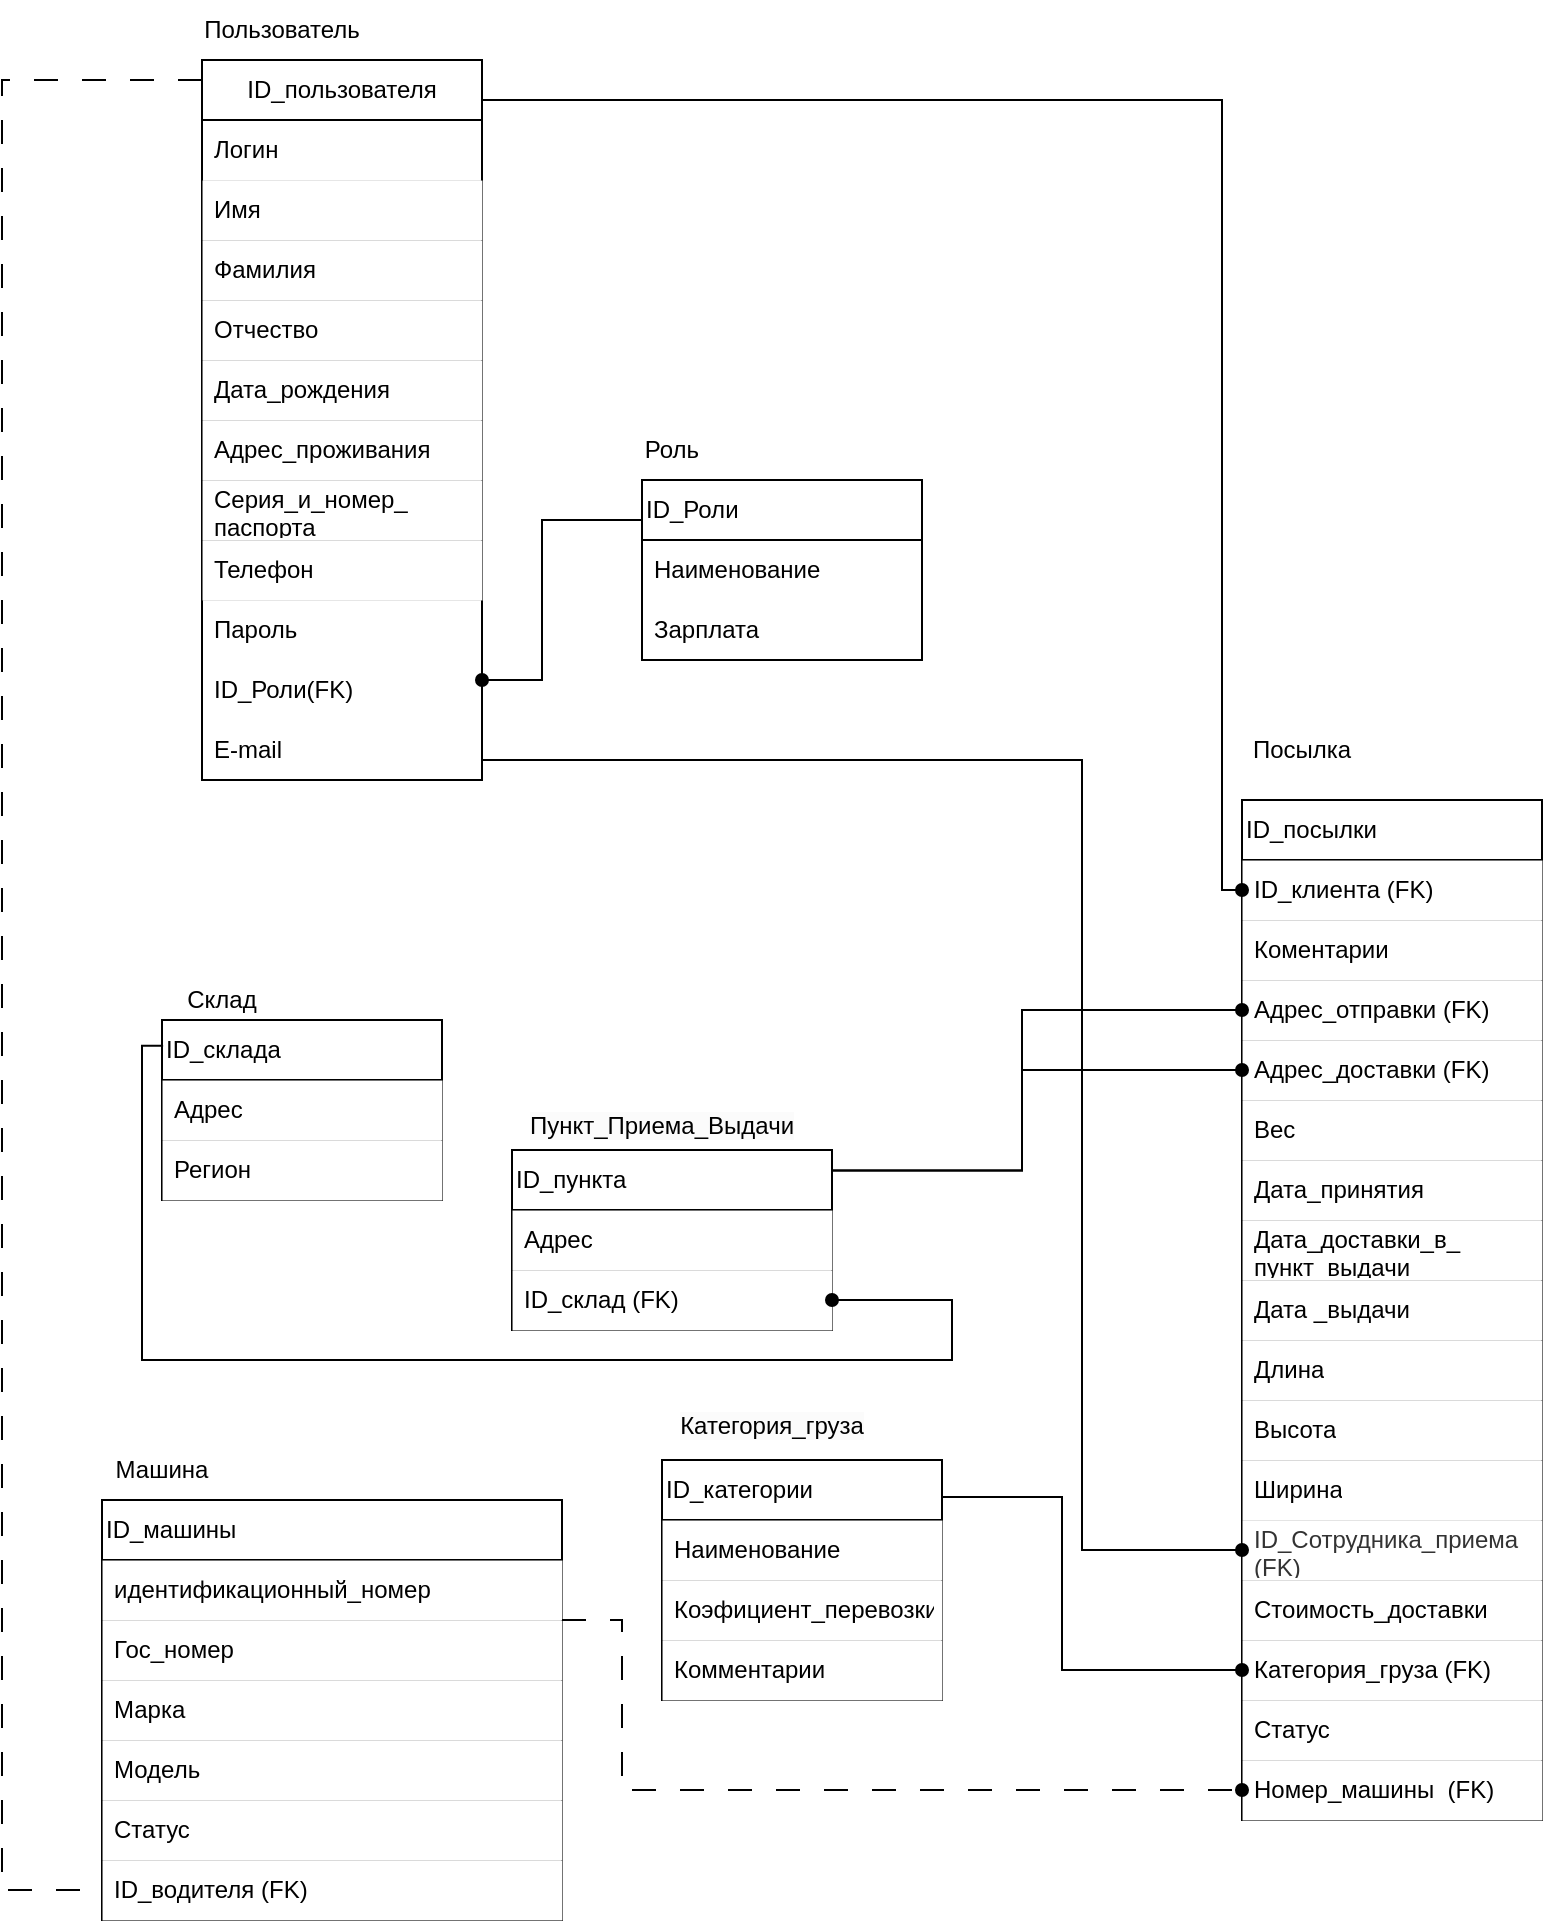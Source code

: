 <mxfile version="22.1.2" type="device">
  <diagram name="Page-1" id="1622d65d-c77d-c4b6-e0e7-3c11208c8684">
    <mxGraphModel dx="4543" dy="614" grid="1" gridSize="10" guides="1" tooltips="1" connect="1" arrows="1" fold="1" page="1" pageScale="1.5" pageWidth="1169" pageHeight="826" background="none" math="0" shadow="0">
      <root>
        <mxCell id="0" style=";html=1;" />
        <mxCell id="1" style=";html=1;" parent="0" />
        <mxCell id="Eu1M2zoBScbn03_4-hmj-35" value="ID_склада" style="swimlane;fontStyle=0;childLayout=stackLayout;horizontal=1;startSize=30;horizontalStack=0;resizeParent=1;resizeParentMax=0;resizeLast=0;collapsible=1;marginBottom=0;whiteSpace=wrap;html=1;fillColor=#FFFFFF;strokeColor=#000000;align=left;" parent="1" vertex="1">
          <mxGeometry x="-1760" y="990" width="140" height="90" as="geometry" />
        </mxCell>
        <mxCell id="Eu1M2zoBScbn03_4-hmj-38" value="Адрес" style="text;strokeColor=#000000;fillColor=#FFFFFF;align=left;verticalAlign=middle;spacingLeft=4;spacingRight=4;overflow=hidden;points=[[0,0.5],[1,0.5]];portConstraint=eastwest;rotatable=0;whiteSpace=wrap;html=1;strokeWidth=0;" parent="Eu1M2zoBScbn03_4-hmj-35" vertex="1">
          <mxGeometry y="30" width="140" height="30" as="geometry" />
        </mxCell>
        <mxCell id="Eu1M2zoBScbn03_4-hmj-39" value="Регион" style="text;strokeColor=#000000;fillColor=#FFFFFF;align=left;verticalAlign=middle;spacingLeft=4;spacingRight=4;overflow=hidden;points=[[0,0.5],[1,0.5]];portConstraint=eastwest;rotatable=0;whiteSpace=wrap;html=1;strokeWidth=0;" parent="Eu1M2zoBScbn03_4-hmj-35" vertex="1">
          <mxGeometry y="60" width="140" height="30" as="geometry" />
        </mxCell>
        <mxCell id="Eu1M2zoBScbn03_4-hmj-50" value="ID_посылки" style="swimlane;fontStyle=0;childLayout=stackLayout;horizontal=1;startSize=30;horizontalStack=0;resizeParent=1;resizeParentMax=0;resizeLast=0;collapsible=1;marginBottom=0;whiteSpace=wrap;html=1;strokeColor=#000000;fillColor=#FFFFFF;align=left;" parent="1" vertex="1">
          <mxGeometry x="-1220" y="880" width="150" height="510" as="geometry" />
        </mxCell>
        <mxCell id="FLAhKoKQUAUX5HgObH9c-53" value="ID_клиента (FK)" style="text;strokeColor=#000000;fillColor=#FFFFFF;align=left;verticalAlign=middle;spacingLeft=4;spacingRight=4;overflow=hidden;points=[[0,0.5],[1,0.5]];portConstraint=eastwest;rotatable=0;whiteSpace=wrap;html=1;strokeWidth=0;" parent="Eu1M2zoBScbn03_4-hmj-50" vertex="1">
          <mxGeometry y="30" width="150" height="30" as="geometry" />
        </mxCell>
        <mxCell id="t4Bcd6tfZgfPRKd6eN_C-69" value="Коментарии" style="text;strokeColor=#000000;fillColor=#FFFFFF;align=left;verticalAlign=middle;spacingLeft=4;spacingRight=4;overflow=hidden;points=[[0,0.5],[1,0.5]];portConstraint=eastwest;rotatable=0;whiteSpace=wrap;html=1;strokeWidth=0;" parent="Eu1M2zoBScbn03_4-hmj-50" vertex="1">
          <mxGeometry y="60" width="150" height="30" as="geometry" />
        </mxCell>
        <mxCell id="Eu1M2zoBScbn03_4-hmj-52" value="Адрес_отправки (FK)" style="text;strokeColor=#000000;fillColor=#FFFFFF;align=left;verticalAlign=middle;spacingLeft=4;spacingRight=4;overflow=hidden;points=[[0,0.5],[1,0.5]];portConstraint=eastwest;rotatable=0;whiteSpace=wrap;html=1;strokeWidth=0;" parent="Eu1M2zoBScbn03_4-hmj-50" vertex="1">
          <mxGeometry y="90" width="150" height="30" as="geometry" />
        </mxCell>
        <mxCell id="Eu1M2zoBScbn03_4-hmj-53" value="Адрес_доставки (FK)" style="text;strokeColor=#000000;fillColor=#FFFFFF;align=left;verticalAlign=middle;spacingLeft=4;spacingRight=4;overflow=hidden;points=[[0,0.5],[1,0.5]];portConstraint=eastwest;rotatable=0;whiteSpace=wrap;html=1;strokeWidth=0;" parent="Eu1M2zoBScbn03_4-hmj-50" vertex="1">
          <mxGeometry y="120" width="150" height="30" as="geometry" />
        </mxCell>
        <mxCell id="t4Bcd6tfZgfPRKd6eN_C-20" value="Вес" style="text;strokeColor=#000000;fillColor=#FFFFFF;align=left;verticalAlign=middle;spacingLeft=4;spacingRight=4;overflow=hidden;points=[[0,0.5],[1,0.5]];portConstraint=eastwest;rotatable=0;whiteSpace=wrap;html=1;strokeWidth=0;" parent="Eu1M2zoBScbn03_4-hmj-50" vertex="1">
          <mxGeometry y="150" width="150" height="30" as="geometry" />
        </mxCell>
        <mxCell id="t4Bcd6tfZgfPRKd6eN_C-71" value="Дата_принятия" style="text;strokeColor=#000000;fillColor=#FFFFFF;align=left;verticalAlign=middle;spacingLeft=4;spacingRight=4;overflow=hidden;points=[[0,0.5],[1,0.5]];portConstraint=eastwest;rotatable=0;whiteSpace=wrap;html=1;strokeWidth=0;" parent="Eu1M2zoBScbn03_4-hmj-50" vertex="1">
          <mxGeometry y="180" width="150" height="30" as="geometry" />
        </mxCell>
        <mxCell id="t4Bcd6tfZgfPRKd6eN_C-70" value="Дата_доставки_в_ пункт_выдачи" style="text;strokeColor=#000000;fillColor=#FFFFFF;align=left;verticalAlign=middle;spacingLeft=4;spacingRight=4;overflow=hidden;points=[[0,0.5],[1,0.5]];portConstraint=eastwest;rotatable=0;whiteSpace=wrap;html=1;strokeWidth=0;" parent="Eu1M2zoBScbn03_4-hmj-50" vertex="1">
          <mxGeometry y="210" width="150" height="30" as="geometry" />
        </mxCell>
        <mxCell id="t4Bcd6tfZgfPRKd6eN_C-72" value="Дата _выдачи" style="text;strokeColor=#000000;fillColor=#FFFFFF;align=left;verticalAlign=middle;spacingLeft=4;spacingRight=4;overflow=hidden;points=[[0,0.5],[1,0.5]];portConstraint=eastwest;rotatable=0;whiteSpace=wrap;html=1;strokeWidth=0;" parent="Eu1M2zoBScbn03_4-hmj-50" vertex="1">
          <mxGeometry y="240" width="150" height="30" as="geometry" />
        </mxCell>
        <mxCell id="yL7SP993S7LllATIM7Ul-29" value="Длина" style="text;strokeColor=#000000;fillColor=#FFFFFF;align=left;verticalAlign=middle;spacingLeft=4;spacingRight=4;overflow=hidden;points=[[0,0.5],[1,0.5]];portConstraint=eastwest;rotatable=0;whiteSpace=wrap;html=1;strokeWidth=0;" parent="Eu1M2zoBScbn03_4-hmj-50" vertex="1">
          <mxGeometry y="270" width="150" height="30" as="geometry" />
        </mxCell>
        <mxCell id="yL7SP993S7LllATIM7Ul-31" value="Высота" style="text;strokeColor=#000000;fillColor=#FFFFFF;align=left;verticalAlign=middle;spacingLeft=4;spacingRight=4;overflow=hidden;points=[[0,0.5],[1,0.5]];portConstraint=eastwest;rotatable=0;whiteSpace=wrap;html=1;strokeWidth=0;" parent="Eu1M2zoBScbn03_4-hmj-50" vertex="1">
          <mxGeometry y="300" width="150" height="30" as="geometry" />
        </mxCell>
        <mxCell id="yL7SP993S7LllATIM7Ul-30" value="Ширина" style="text;strokeColor=#000000;fillColor=#FFFFFF;align=left;verticalAlign=middle;spacingLeft=4;spacingRight=4;overflow=hidden;points=[[0,0.5],[1,0.5]];portConstraint=eastwest;rotatable=0;whiteSpace=wrap;html=1;strokeWidth=0;" parent="Eu1M2zoBScbn03_4-hmj-50" vertex="1">
          <mxGeometry y="330" width="150" height="30" as="geometry" />
        </mxCell>
        <mxCell id="t4Bcd6tfZgfPRKd6eN_C-22" value="ID_Сотрудника_приема&amp;nbsp; (FK)" style="text;align=left;verticalAlign=middle;spacingLeft=4;spacingRight=4;overflow=hidden;points=[[0,0.5],[1,0.5]];portConstraint=eastwest;rotatable=0;whiteSpace=wrap;html=1;strokeWidth=0;fillColor=#FFFFFF;fontColor=#333333;strokeColor=#666666;" parent="Eu1M2zoBScbn03_4-hmj-50" vertex="1">
          <mxGeometry y="360" width="150" height="30" as="geometry" />
        </mxCell>
        <mxCell id="t4Bcd6tfZgfPRKd6eN_C-40" value="Стоимость_доставки" style="text;strokeColor=#000000;fillColor=#FFFFFF;align=left;verticalAlign=middle;spacingLeft=4;spacingRight=4;overflow=hidden;points=[[0,0.5],[1,0.5]];portConstraint=eastwest;rotatable=0;whiteSpace=wrap;html=1;strokeWidth=0;" parent="Eu1M2zoBScbn03_4-hmj-50" vertex="1">
          <mxGeometry y="390" width="150" height="30" as="geometry" />
        </mxCell>
        <mxCell id="t4Bcd6tfZgfPRKd6eN_C-30" value="Категория_груза&amp;nbsp;(FK)" style="text;strokeColor=#000000;fillColor=#FFFFFF;align=left;verticalAlign=middle;spacingLeft=4;spacingRight=4;overflow=hidden;points=[[0,0.5],[1,0.5]];portConstraint=eastwest;rotatable=0;whiteSpace=wrap;html=1;strokeWidth=0;" parent="Eu1M2zoBScbn03_4-hmj-50" vertex="1">
          <mxGeometry y="420" width="150" height="30" as="geometry" />
        </mxCell>
        <mxCell id="NzJXjtakqf-2gL6-LND--30" value="Статус" style="text;strokeColor=#000000;fillColor=#FFFFFF;align=left;verticalAlign=middle;spacingLeft=4;spacingRight=4;overflow=hidden;points=[[0,0.5],[1,0.5]];portConstraint=eastwest;rotatable=0;whiteSpace=wrap;html=1;strokeWidth=0;" parent="Eu1M2zoBScbn03_4-hmj-50" vertex="1">
          <mxGeometry y="450" width="150" height="30" as="geometry" />
        </mxCell>
        <mxCell id="FLAhKoKQUAUX5HgObH9c-10" value="Номер_машины&amp;nbsp;&amp;nbsp;(FK)" style="text;strokeColor=#000000;fillColor=#FFFFFF;align=left;verticalAlign=middle;spacingLeft=4;spacingRight=4;overflow=hidden;points=[[0,0.5],[1,0.5]];portConstraint=eastwest;rotatable=0;whiteSpace=wrap;html=1;strokeWidth=0;" parent="Eu1M2zoBScbn03_4-hmj-50" vertex="1">
          <mxGeometry y="480" width="150" height="30" as="geometry" />
        </mxCell>
        <mxCell id="Eu1M2zoBScbn03_4-hmj-57" value="ID_пункта" style="swimlane;fontStyle=0;childLayout=stackLayout;horizontal=1;startSize=30;horizontalStack=0;resizeParent=1;resizeParentMax=0;resizeLast=0;collapsible=1;marginBottom=0;whiteSpace=wrap;html=1;fillColor=#FFFFFF;strokeColor=#000000;align=left;" parent="1" vertex="1">
          <mxGeometry x="-1585" y="1055" width="160" height="90" as="geometry" />
        </mxCell>
        <mxCell id="Eu1M2zoBScbn03_4-hmj-59" value="Адрес" style="text;strokeColor=#000000;fillColor=#FFFFFF;align=left;verticalAlign=middle;spacingLeft=4;spacingRight=4;overflow=hidden;points=[[0,0.5],[1,0.5]];portConstraint=eastwest;rotatable=0;whiteSpace=wrap;html=1;strokeWidth=0;" parent="Eu1M2zoBScbn03_4-hmj-57" vertex="1">
          <mxGeometry y="30" width="160" height="30" as="geometry" />
        </mxCell>
        <mxCell id="Eu1M2zoBScbn03_4-hmj-63" value="ID_склад (FK)" style="text;strokeColor=#000000;fillColor=#FFFFFF;align=left;verticalAlign=middle;spacingLeft=4;spacingRight=4;overflow=hidden;points=[[0,0.5],[1,0.5]];portConstraint=eastwest;rotatable=0;whiteSpace=wrap;html=1;strokeWidth=0;" parent="Eu1M2zoBScbn03_4-hmj-57" vertex="1">
          <mxGeometry y="60" width="160" height="30" as="geometry" />
        </mxCell>
        <mxCell id="t4Bcd6tfZgfPRKd6eN_C-1" value="ID_машины" style="swimlane;fontStyle=0;childLayout=stackLayout;horizontal=1;startSize=30;horizontalStack=0;resizeParent=1;resizeParentMax=0;resizeLast=0;collapsible=1;marginBottom=0;whiteSpace=wrap;html=1;fillColor=#FFFFFF;strokeColor=#000000;align=left;" parent="1" vertex="1">
          <mxGeometry x="-1790" y="1230" width="230" height="210" as="geometry" />
        </mxCell>
        <mxCell id="k3BUzMMqeD0pSyvmO5f_-1" value="идентификационный_номер" style="text;strokeColor=#000000;fillColor=#FFFFFF;align=left;verticalAlign=middle;spacingLeft=4;spacingRight=4;overflow=hidden;points=[[0,0.5],[1,0.5]];portConstraint=eastwest;rotatable=0;whiteSpace=wrap;html=1;strokeWidth=0;" parent="t4Bcd6tfZgfPRKd6eN_C-1" vertex="1">
          <mxGeometry y="30" width="230" height="30" as="geometry" />
        </mxCell>
        <mxCell id="t4Bcd6tfZgfPRKd6eN_C-2" value="Гос_номер" style="text;strokeColor=#000000;fillColor=#FFFFFF;align=left;verticalAlign=middle;spacingLeft=4;spacingRight=4;overflow=hidden;points=[[0,0.5],[1,0.5]];portConstraint=eastwest;rotatable=0;whiteSpace=wrap;html=1;strokeWidth=0;" parent="t4Bcd6tfZgfPRKd6eN_C-1" vertex="1">
          <mxGeometry y="60" width="230" height="30" as="geometry" />
        </mxCell>
        <mxCell id="t4Bcd6tfZgfPRKd6eN_C-3" value="Марка" style="text;strokeColor=#000000;fillColor=#FFFFFF;align=left;verticalAlign=middle;spacingLeft=4;spacingRight=4;overflow=hidden;points=[[0,0.5],[1,0.5]];portConstraint=eastwest;rotatable=0;whiteSpace=wrap;html=1;strokeWidth=0;" parent="t4Bcd6tfZgfPRKd6eN_C-1" vertex="1">
          <mxGeometry y="90" width="230" height="30" as="geometry" />
        </mxCell>
        <mxCell id="t4Bcd6tfZgfPRKd6eN_C-4" value="Модель" style="text;strokeColor=#000000;fillColor=#FFFFFF;align=left;verticalAlign=middle;spacingLeft=4;spacingRight=4;overflow=hidden;points=[[0,0.5],[1,0.5]];portConstraint=eastwest;rotatable=0;whiteSpace=wrap;html=1;strokeWidth=0;" parent="t4Bcd6tfZgfPRKd6eN_C-1" vertex="1">
          <mxGeometry y="120" width="230" height="30" as="geometry" />
        </mxCell>
        <mxCell id="NzJXjtakqf-2gL6-LND--17" value="Статус" style="text;strokeColor=#000000;fillColor=#FFFFFF;align=left;verticalAlign=middle;spacingLeft=4;spacingRight=4;overflow=hidden;points=[[0,0.5],[1,0.5]];portConstraint=eastwest;rotatable=0;whiteSpace=wrap;html=1;strokeWidth=0;" parent="t4Bcd6tfZgfPRKd6eN_C-1" vertex="1">
          <mxGeometry y="150" width="230" height="30" as="geometry" />
        </mxCell>
        <mxCell id="t4Bcd6tfZgfPRKd6eN_C-66" value="ID_водителя (FK)" style="text;strokeColor=#000000;fillColor=#FFFFFF;align=left;verticalAlign=middle;spacingLeft=4;spacingRight=4;overflow=hidden;points=[[0,0.5],[1,0.5]];portConstraint=eastwest;rotatable=0;whiteSpace=wrap;html=1;strokeWidth=0;" parent="t4Bcd6tfZgfPRKd6eN_C-1" vertex="1">
          <mxGeometry y="180" width="230" height="30" as="geometry" />
        </mxCell>
        <mxCell id="t4Bcd6tfZgfPRKd6eN_C-32" value="ID_категории" style="swimlane;fontStyle=0;childLayout=stackLayout;horizontal=1;startSize=30;horizontalStack=0;resizeParent=1;resizeParentMax=0;resizeLast=0;collapsible=1;marginBottom=0;whiteSpace=wrap;html=1;fillColor=#FFFFFF;strokeColor=#000000;align=left;" parent="1" vertex="1">
          <mxGeometry x="-1510" y="1210" width="140" height="120" as="geometry" />
        </mxCell>
        <mxCell id="t4Bcd6tfZgfPRKd6eN_C-33" value="Наименование" style="text;strokeColor=#000000;fillColor=#FFFFFF;align=left;verticalAlign=middle;spacingLeft=4;spacingRight=4;overflow=hidden;points=[[0,0.5],[1,0.5]];portConstraint=eastwest;rotatable=0;whiteSpace=wrap;html=1;strokeWidth=0;" parent="t4Bcd6tfZgfPRKd6eN_C-32" vertex="1">
          <mxGeometry y="30" width="140" height="30" as="geometry" />
        </mxCell>
        <mxCell id="t4Bcd6tfZgfPRKd6eN_C-34" value="Коэфициент_перевозки" style="text;strokeColor=#000000;fillColor=#FFFFFF;align=left;verticalAlign=middle;spacingLeft=4;spacingRight=4;overflow=hidden;points=[[0,0.5],[1,0.5]];portConstraint=eastwest;rotatable=0;whiteSpace=wrap;html=1;strokeWidth=0;" parent="t4Bcd6tfZgfPRKd6eN_C-32" vertex="1">
          <mxGeometry y="60" width="140" height="30" as="geometry" />
        </mxCell>
        <mxCell id="t4Bcd6tfZgfPRKd6eN_C-35" value="Комментарии" style="text;strokeColor=#000000;fillColor=#FFFFFF;align=left;verticalAlign=middle;spacingLeft=4;spacingRight=4;overflow=hidden;points=[[0,0.5],[1,0.5]];portConstraint=eastwest;rotatable=0;whiteSpace=wrap;html=1;strokeWidth=0;" parent="t4Bcd6tfZgfPRKd6eN_C-32" vertex="1">
          <mxGeometry y="90" width="140" height="30" as="geometry" />
        </mxCell>
        <mxCell id="NzJXjtakqf-2gL6-LND--32" value="" style="edgeStyle=orthogonalEdgeStyle;fontSize=12;html=1;endArrow=oval;startArrow=none;rounded=0;startFill=0;align=left;endFill=1;entryX=0;entryY=0.5;entryDx=0;entryDy=0;fontStyle=1" parent="1" source="yL7SP993S7LllATIM7Ul-16" target="FLAhKoKQUAUX5HgObH9c-53" edge="1">
          <mxGeometry width="100" height="100" relative="1" as="geometry">
            <mxPoint x="-1395" y="675.6" as="sourcePoint" />
            <mxPoint x="-1510" y="705" as="targetPoint" />
            <Array as="points">
              <mxPoint x="-1230" y="530" />
              <mxPoint x="-1230" y="925" />
            </Array>
          </mxGeometry>
        </mxCell>
        <mxCell id="NzJXjtakqf-2gL6-LND--33" value="" style="edgeStyle=orthogonalEdgeStyle;fontSize=12;html=1;endArrow=oval;startArrow=none;rounded=0;exitX=1.001;exitY=0.154;exitDx=0;exitDy=0;align=left;startFill=0;endFill=1;exitPerimeter=0;" parent="1" source="t4Bcd6tfZgfPRKd6eN_C-32" target="t4Bcd6tfZgfPRKd6eN_C-30" edge="1">
          <mxGeometry width="100" height="100" relative="1" as="geometry">
            <mxPoint x="-1490" y="1295" as="sourcePoint" />
            <mxPoint x="-1190" y="1010" as="targetPoint" />
            <Array as="points">
              <mxPoint x="-1310" y="1229" />
              <mxPoint x="-1310" y="1315" />
            </Array>
          </mxGeometry>
        </mxCell>
        <mxCell id="NzJXjtakqf-2gL6-LND--46" value="" style="edgeStyle=orthogonalEdgeStyle;fontSize=12;html=1;endArrow=oval;startArrow=none;rounded=0;align=left;startFill=0;endFill=1;exitX=1;exitY=0.114;exitDx=0;exitDy=0;exitPerimeter=0;" parent="1" source="Eu1M2zoBScbn03_4-hmj-57" target="Eu1M2zoBScbn03_4-hmj-52" edge="1">
          <mxGeometry width="100" height="100" relative="1" as="geometry">
            <mxPoint x="-1760" y="910" as="sourcePoint" />
            <mxPoint x="-1660" y="810" as="targetPoint" />
            <Array as="points">
              <mxPoint x="-1330" y="1065" />
              <mxPoint x="-1330" y="985" />
            </Array>
          </mxGeometry>
        </mxCell>
        <mxCell id="NzJXjtakqf-2gL6-LND--47" value="" style="edgeStyle=orthogonalEdgeStyle;fontSize=12;html=1;endArrow=oval;startArrow=none;rounded=0;entryX=0;entryY=0.5;entryDx=0;entryDy=0;exitX=1;exitY=0.114;exitDx=0;exitDy=0;align=left;startFill=0;endFill=1;exitPerimeter=0;" parent="1" source="Eu1M2zoBScbn03_4-hmj-57" target="Eu1M2zoBScbn03_4-hmj-53" edge="1">
          <mxGeometry width="100" height="100" relative="1" as="geometry">
            <mxPoint x="-2090" y="635" as="sourcePoint" />
            <mxPoint x="-1390" y="605" as="targetPoint" />
            <Array as="points">
              <mxPoint x="-1330" y="1065" />
              <mxPoint x="-1330" y="1015" />
            </Array>
          </mxGeometry>
        </mxCell>
        <mxCell id="NzJXjtakqf-2gL6-LND--49" value="" style="edgeStyle=orthogonalEdgeStyle;fontSize=12;html=1;endArrow=oval;startArrow=none;rounded=0;entryX=1;entryY=0.5;entryDx=0;entryDy=0;align=left;startFill=0;endFill=1;exitX=0.004;exitY=0.143;exitDx=0;exitDy=0;exitPerimeter=0;" parent="1" source="Eu1M2zoBScbn03_4-hmj-35" target="Eu1M2zoBScbn03_4-hmj-63" edge="1">
          <mxGeometry width="100" height="100" relative="1" as="geometry">
            <mxPoint x="-1580" y="1100" as="sourcePoint" />
            <mxPoint x="-1660" y="930" as="targetPoint" />
            <Array as="points">
              <mxPoint x="-1770" y="1003" />
              <mxPoint x="-1770" y="1160" />
              <mxPoint x="-1365" y="1160" />
              <mxPoint x="-1365" y="1130" />
            </Array>
          </mxGeometry>
        </mxCell>
        <mxCell id="NzJXjtakqf-2gL6-LND--61" value="" style="edgeStyle=orthogonalEdgeStyle;fontSize=12;html=1;endArrow=none;startArrow=none;rounded=0;align=left;startFill=0;endFill=0;dashed=1;dashPattern=12 12;" parent="1" source="yL7SP993S7LllATIM7Ul-16" target="t4Bcd6tfZgfPRKd6eN_C-66" edge="1">
          <mxGeometry width="100" height="100" relative="1" as="geometry">
            <mxPoint x="-2010.7" y="882.1" as="sourcePoint" />
            <mxPoint x="-1900" y="1270" as="targetPoint" />
            <Array as="points">
              <mxPoint x="-1840" y="520" />
              <mxPoint x="-1840" y="1425" />
            </Array>
          </mxGeometry>
        </mxCell>
        <mxCell id="FLAhKoKQUAUX5HgObH9c-12" value="Посылка" style="text;html=1;strokeColor=none;fillColor=none;align=center;verticalAlign=middle;whiteSpace=wrap;rounded=0;" parent="1" vertex="1">
          <mxGeometry x="-1220" y="840" width="60" height="30" as="geometry" />
        </mxCell>
        <mxCell id="FLAhKoKQUAUX5HgObH9c-13" value="Склад" style="text;html=1;strokeColor=none;fillColor=none;align=center;verticalAlign=middle;whiteSpace=wrap;rounded=0;" parent="1" vertex="1">
          <mxGeometry x="-1760" y="970" width="60" height="20" as="geometry" />
        </mxCell>
        <mxCell id="FLAhKoKQUAUX5HgObH9c-14" value="Машина" style="text;html=1;strokeColor=none;fillColor=none;align=center;verticalAlign=middle;whiteSpace=wrap;rounded=0;" parent="1" vertex="1">
          <mxGeometry x="-1790" y="1200" width="60" height="30" as="geometry" />
        </mxCell>
        <mxCell id="FLAhKoKQUAUX5HgObH9c-17" value="&lt;br&gt;&lt;span style=&quot;color: rgb(0, 0, 0); font-family: Helvetica; font-size: 12px; font-style: normal; font-variant-ligatures: normal; font-variant-caps: normal; font-weight: 400; letter-spacing: normal; orphans: 2; text-align: left; text-indent: 0px; text-transform: none; widows: 2; word-spacing: 0px; -webkit-text-stroke-width: 0px; background-color: rgb(251, 251, 251); text-decoration-thickness: initial; text-decoration-style: initial; text-decoration-color: initial; float: none; display: inline !important;&quot;&gt;Пункт_Приема_Выдачи&lt;/span&gt;&lt;br&gt;" style="text;html=1;strokeColor=none;fillColor=none;align=center;verticalAlign=middle;whiteSpace=wrap;rounded=0;" parent="1" vertex="1">
          <mxGeometry x="-1600" y="1020" width="180" height="30" as="geometry" />
        </mxCell>
        <mxCell id="FLAhKoKQUAUX5HgObH9c-28" value="&lt;br&gt;&lt;span style=&quot;color: rgb(0, 0, 0); font-family: Helvetica; font-size: 12px; font-style: normal; font-variant-ligatures: normal; font-variant-caps: normal; font-weight: 400; letter-spacing: normal; orphans: 2; text-align: left; text-indent: 0px; text-transform: none; widows: 2; word-spacing: 0px; -webkit-text-stroke-width: 0px; background-color: rgb(251, 251, 251); text-decoration-thickness: initial; text-decoration-style: initial; text-decoration-color: initial; float: none; display: inline !important;&quot;&gt;Категория_груза&lt;/span&gt;" style="text;html=1;strokeColor=none;fillColor=none;align=center;verticalAlign=middle;whiteSpace=wrap;rounded=0;" parent="1" vertex="1">
          <mxGeometry x="-1520" y="1170" width="130" height="30" as="geometry" />
        </mxCell>
        <mxCell id="JvzgsNDJY1IatEkVvDAZ-4" value="" style="endArrow=oval;html=1;rounded=0;align=left;endFill=1;dashed=1;dashPattern=12 12;edgeStyle=orthogonalEdgeStyle;" parent="1" source="t4Bcd6tfZgfPRKd6eN_C-1" target="FLAhKoKQUAUX5HgObH9c-10" edge="1">
          <mxGeometry relative="1" as="geometry">
            <mxPoint x="-2279.06" y="827.5" as="sourcePoint" />
            <mxPoint x="-1220" y="1399" as="targetPoint" />
            <Array as="points">
              <mxPoint x="-1530" y="1290" />
              <mxPoint x="-1530" y="1375" />
            </Array>
          </mxGeometry>
        </mxCell>
        <mxCell id="JvzgsNDJY1IatEkVvDAZ-5" value="" style="edgeStyle=orthogonalEdgeStyle;fontSize=12;html=1;endArrow=oval;startArrow=none;rounded=0;align=left;startFill=0;endFill=1;" parent="1" source="yL7SP993S7LllATIM7Ul-16" target="t4Bcd6tfZgfPRKd6eN_C-22" edge="1">
          <mxGeometry width="100" height="100" relative="1" as="geometry">
            <mxPoint x="-1490" y="670" as="sourcePoint" />
            <mxPoint x="-1221.15" y="1238.5" as="targetPoint" />
            <Array as="points">
              <mxPoint x="-1670" y="860" />
              <mxPoint x="-1300" y="860" />
              <mxPoint x="-1300" y="1255" />
            </Array>
          </mxGeometry>
        </mxCell>
        <mxCell id="yL7SP993S7LllATIM7Ul-16" value="ID_пользователя" style="swimlane;fontStyle=0;childLayout=stackLayout;horizontal=1;startSize=30;horizontalStack=0;resizeParent=1;resizeParentMax=0;resizeLast=0;collapsible=1;marginBottom=0;whiteSpace=wrap;html=1;fillColor=#FFFFFF;" parent="1" vertex="1">
          <mxGeometry x="-1740" y="510" width="140" height="360" as="geometry" />
        </mxCell>
        <mxCell id="yL7SP993S7LllATIM7Ul-17" value="Логин" style="text;strokeColor=none;fillColor=none;align=left;verticalAlign=middle;spacingLeft=4;spacingRight=4;overflow=hidden;points=[[0,0.5],[1,0.5]];portConstraint=eastwest;rotatable=0;whiteSpace=wrap;html=1;" parent="yL7SP993S7LllATIM7Ul-16" vertex="1">
          <mxGeometry y="30" width="140" height="30" as="geometry" />
        </mxCell>
        <mxCell id="gJhc0cDLAUpE8caaTZqf-1" value="Имя" style="text;strokeColor=#000000;fillColor=#FFFFFF;align=left;verticalAlign=middle;spacingLeft=4;spacingRight=4;overflow=hidden;points=[[0,0.5],[1,0.5]];portConstraint=eastwest;rotatable=0;whiteSpace=wrap;html=1;strokeWidth=0;" parent="yL7SP993S7LllATIM7Ul-16" vertex="1">
          <mxGeometry y="60" width="140" height="30" as="geometry" />
        </mxCell>
        <mxCell id="Eu1M2zoBScbn03_4-hmj-17" value="Фамилия" style="text;strokeColor=#000000;fillColor=#FFFFFF;align=left;verticalAlign=middle;spacingLeft=4;spacingRight=4;overflow=hidden;points=[[0,0.5],[1,0.5]];portConstraint=eastwest;rotatable=0;whiteSpace=wrap;html=1;strokeWidth=0;" parent="yL7SP993S7LllATIM7Ul-16" vertex="1">
          <mxGeometry y="90" width="140" height="30" as="geometry" />
        </mxCell>
        <mxCell id="Eu1M2zoBScbn03_4-hmj-18" value="Отчество" style="text;strokeColor=#000000;fillColor=#FFFFFF;align=left;verticalAlign=middle;spacingLeft=4;spacingRight=4;overflow=hidden;points=[[0,0.5],[1,0.5]];portConstraint=eastwest;rotatable=0;whiteSpace=wrap;html=1;strokeWidth=0;" parent="yL7SP993S7LllATIM7Ul-16" vertex="1">
          <mxGeometry y="120" width="140" height="30" as="geometry" />
        </mxCell>
        <mxCell id="FLAhKoKQUAUX5HgObH9c-51" value="Дата_рождения" style="text;strokeColor=#000000;fillColor=#FFFFFF;align=left;verticalAlign=middle;spacingLeft=4;spacingRight=4;overflow=hidden;points=[[0,0.5],[1,0.5]];portConstraint=eastwest;rotatable=0;whiteSpace=wrap;html=1;strokeWidth=0;" parent="yL7SP993S7LllATIM7Ul-16" vertex="1">
          <mxGeometry y="150" width="140" height="30" as="geometry" />
        </mxCell>
        <mxCell id="Eu1M2zoBScbn03_4-hmj-23" value="Адрес_проживания" style="text;strokeColor=#000000;fillColor=#FFFFFF;align=left;verticalAlign=middle;spacingLeft=4;spacingRight=4;overflow=hidden;points=[[0,0.5],[1,0.5]];portConstraint=eastwest;rotatable=0;whiteSpace=wrap;html=1;strokeWidth=0;" parent="yL7SP993S7LllATIM7Ul-16" vertex="1">
          <mxGeometry y="180" width="140" height="30" as="geometry" />
        </mxCell>
        <mxCell id="Eu1M2zoBScbn03_4-hmj-19" value="Серия_и_номер_&lt;br&gt;паспорта" style="text;strokeColor=#000000;fillColor=#FFFFFF;align=left;verticalAlign=middle;spacingLeft=4;spacingRight=4;overflow=hidden;points=[[0,0.5],[1,0.5]];portConstraint=eastwest;rotatable=0;whiteSpace=wrap;html=1;strokeWidth=0;" parent="yL7SP993S7LllATIM7Ul-16" vertex="1">
          <mxGeometry y="210" width="140" height="30" as="geometry" />
        </mxCell>
        <mxCell id="9oqr1d6DslsfB7GPkhJE-26" value="Телефон" style="text;strokeColor=#000000;fillColor=#FFFFFF;align=left;verticalAlign=middle;spacingLeft=4;spacingRight=4;overflow=hidden;points=[[0,0.5],[1,0.5]];portConstraint=eastwest;rotatable=0;whiteSpace=wrap;html=1;strokeWidth=0;" parent="yL7SP993S7LllATIM7Ul-16" vertex="1">
          <mxGeometry y="240" width="140" height="30" as="geometry" />
        </mxCell>
        <mxCell id="yL7SP993S7LllATIM7Ul-18" value="Пароль" style="text;strokeColor=none;fillColor=none;align=left;verticalAlign=middle;spacingLeft=4;spacingRight=4;overflow=hidden;points=[[0,0.5],[1,0.5]];portConstraint=eastwest;rotatable=0;whiteSpace=wrap;html=1;" parent="yL7SP993S7LllATIM7Ul-16" vertex="1">
          <mxGeometry y="270" width="140" height="30" as="geometry" />
        </mxCell>
        <mxCell id="1iViBTcfUFJllzaDXsJP-5" value="ID_Роли(FK)" style="text;strokeColor=none;fillColor=none;align=left;verticalAlign=middle;spacingLeft=4;spacingRight=4;overflow=hidden;points=[[0,0.5],[1,0.5]];portConstraint=eastwest;rotatable=0;whiteSpace=wrap;html=1;" parent="yL7SP993S7LllATIM7Ul-16" vertex="1">
          <mxGeometry y="300" width="140" height="30" as="geometry" />
        </mxCell>
        <mxCell id="yL7SP993S7LllATIM7Ul-19" value="E-mail" style="text;strokeColor=none;fillColor=none;align=left;verticalAlign=middle;spacingLeft=4;spacingRight=4;overflow=hidden;points=[[0,0.5],[1,0.5]];portConstraint=eastwest;rotatable=0;whiteSpace=wrap;html=1;" parent="yL7SP993S7LllATIM7Ul-16" vertex="1">
          <mxGeometry y="330" width="140" height="30" as="geometry" />
        </mxCell>
        <mxCell id="yL7SP993S7LllATIM7Ul-23" value="Пользователь" style="text;html=1;strokeColor=none;fillColor=none;align=center;verticalAlign=middle;whiteSpace=wrap;rounded=0;" parent="1" vertex="1">
          <mxGeometry x="-1745" y="480" width="90" height="30" as="geometry" />
        </mxCell>
        <mxCell id="1iViBTcfUFJllzaDXsJP-1" value="ID_Роли" style="swimlane;fontStyle=0;childLayout=stackLayout;horizontal=1;startSize=30;horizontalStack=0;resizeParent=1;resizeParentMax=0;resizeLast=0;collapsible=1;marginBottom=0;whiteSpace=wrap;html=1;align=left;" parent="1" vertex="1">
          <mxGeometry x="-1520" y="720" width="140" height="90" as="geometry" />
        </mxCell>
        <mxCell id="1iViBTcfUFJllzaDXsJP-2" value="Наименование" style="text;strokeColor=none;fillColor=none;align=left;verticalAlign=middle;spacingLeft=4;spacingRight=4;overflow=hidden;points=[[0,0.5],[1,0.5]];portConstraint=eastwest;rotatable=0;whiteSpace=wrap;html=1;" parent="1iViBTcfUFJllzaDXsJP-1" vertex="1">
          <mxGeometry y="30" width="140" height="30" as="geometry" />
        </mxCell>
        <mxCell id="1iViBTcfUFJllzaDXsJP-8" value="Зарплата" style="text;strokeColor=none;fillColor=none;align=left;verticalAlign=middle;spacingLeft=4;spacingRight=4;overflow=hidden;points=[[0,0.5],[1,0.5]];portConstraint=eastwest;rotatable=0;whiteSpace=wrap;html=1;" parent="1iViBTcfUFJllzaDXsJP-1" vertex="1">
          <mxGeometry y="60" width="140" height="30" as="geometry" />
        </mxCell>
        <mxCell id="1iViBTcfUFJllzaDXsJP-6" value="" style="edgeStyle=orthogonalEdgeStyle;fontSize=12;html=1;endArrow=none;startArrow=oval;rounded=0;startFill=1;align=left;endFill=0;fontStyle=1" parent="1" source="1iViBTcfUFJllzaDXsJP-5" target="1iViBTcfUFJllzaDXsJP-1" edge="1">
          <mxGeometry width="100" height="100" relative="1" as="geometry">
            <mxPoint x="-1590" y="540" as="sourcePoint" />
            <mxPoint x="-1210" y="935" as="targetPoint" />
            <Array as="points">
              <mxPoint x="-1570" y="820" />
              <mxPoint x="-1570" y="740" />
            </Array>
          </mxGeometry>
        </mxCell>
        <mxCell id="1iViBTcfUFJllzaDXsJP-7" value="Роль" style="text;html=1;strokeColor=none;fillColor=none;align=center;verticalAlign=middle;whiteSpace=wrap;rounded=0;" parent="1" vertex="1">
          <mxGeometry x="-1550" y="690" width="90" height="30" as="geometry" />
        </mxCell>
      </root>
    </mxGraphModel>
  </diagram>
</mxfile>
